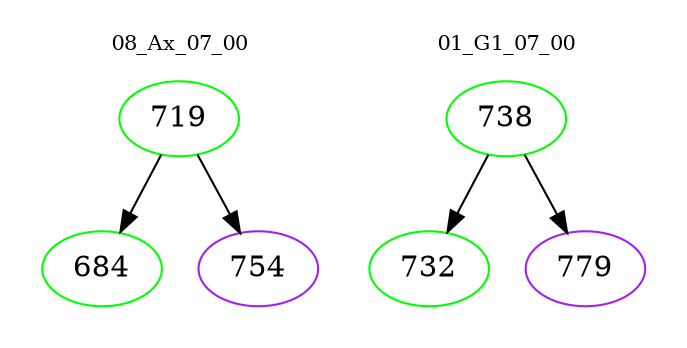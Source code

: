 digraph{
subgraph cluster_0 {
color = white
label = "08_Ax_07_00";
fontsize=10;
T0_719 [label="719", color="green"]
T0_719 -> T0_684 [color="black"]
T0_684 [label="684", color="green"]
T0_719 -> T0_754 [color="black"]
T0_754 [label="754", color="purple"]
}
subgraph cluster_1 {
color = white
label = "01_G1_07_00";
fontsize=10;
T1_738 [label="738", color="green"]
T1_738 -> T1_732 [color="black"]
T1_732 [label="732", color="green"]
T1_738 -> T1_779 [color="black"]
T1_779 [label="779", color="purple"]
}
}
